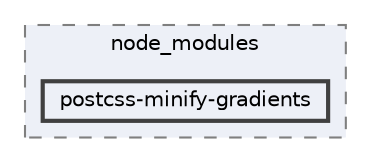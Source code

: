 digraph "pkiclassroomrescheduler/src/main/frontend/node_modules/postcss-minify-gradients"
{
 // LATEX_PDF_SIZE
  bgcolor="transparent";
  edge [fontname=Helvetica,fontsize=10,labelfontname=Helvetica,labelfontsize=10];
  node [fontname=Helvetica,fontsize=10,shape=box,height=0.2,width=0.4];
  compound=true
  subgraph clusterdir_72953eda66ccb3a2722c28e1c3e6c23b {
    graph [ bgcolor="#edf0f7", pencolor="grey50", label="node_modules", fontname=Helvetica,fontsize=10 style="filled,dashed", URL="dir_72953eda66ccb3a2722c28e1c3e6c23b.html",tooltip=""]
  dir_65e174ba2a382f1ae7094e8473976f1b [label="postcss-minify-gradients", fillcolor="#edf0f7", color="grey25", style="filled,bold", URL="dir_65e174ba2a382f1ae7094e8473976f1b.html",tooltip=""];
  }
}
